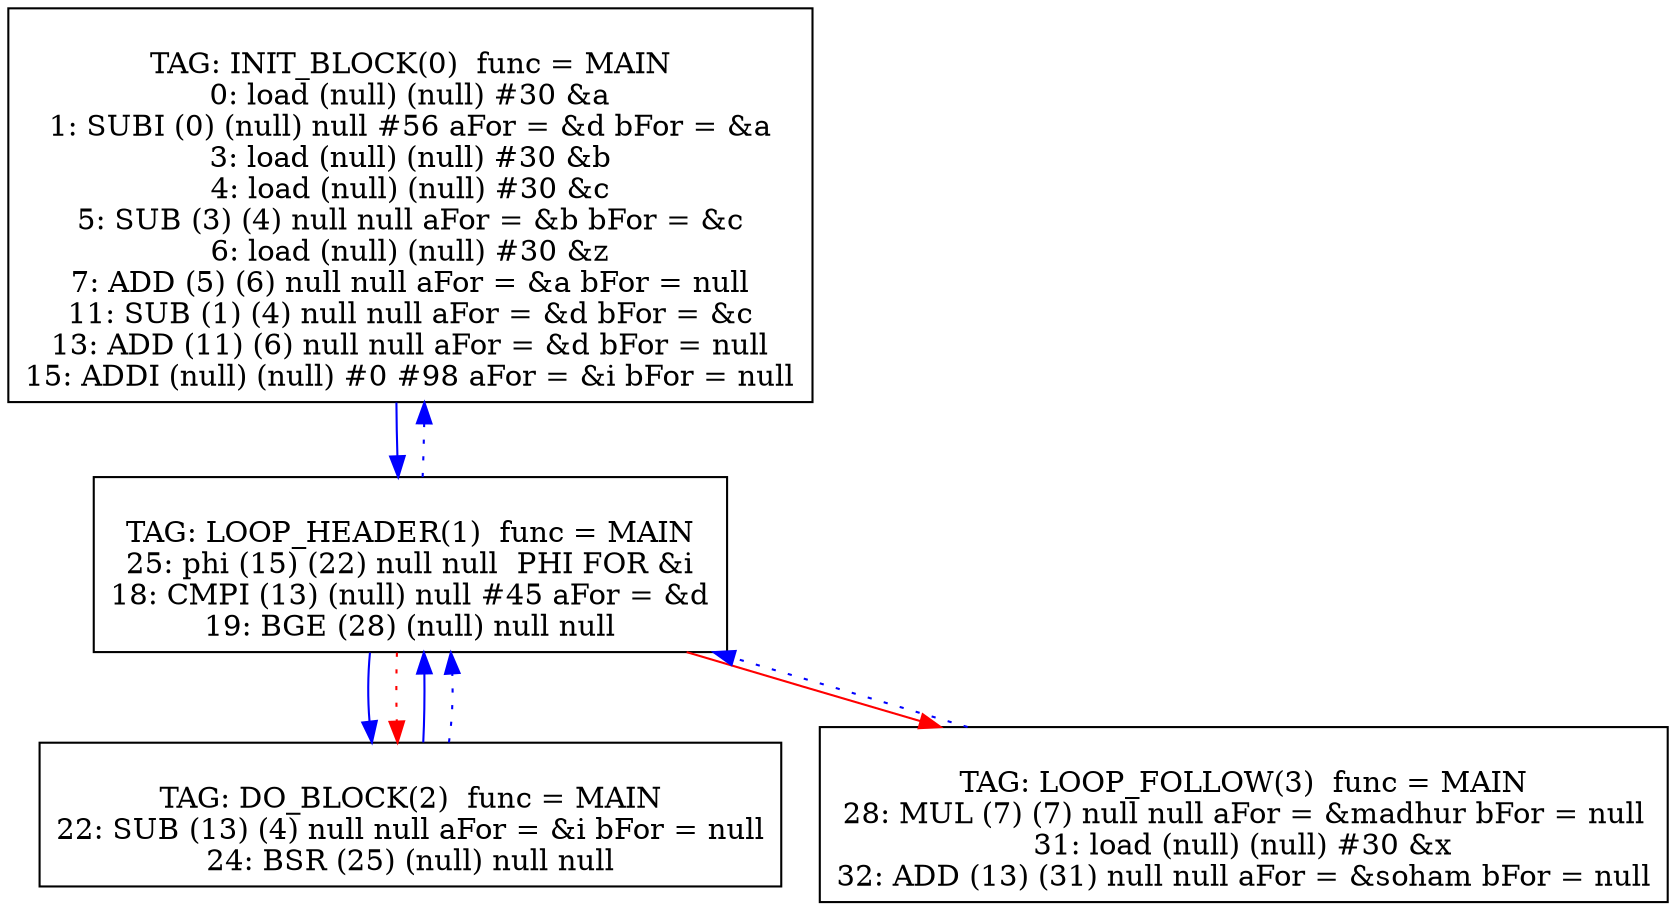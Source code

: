 digraph {
0[label="
TAG: INIT_BLOCK(0)  func = MAIN
0: load (null) (null) #30 &a
1: SUBI (0) (null) null #56 aFor = &d bFor = &a
3: load (null) (null) #30 &b
4: load (null) (null) #30 &c
5: SUB (3) (4) null null aFor = &b bFor = &c
6: load (null) (null) #30 &z
7: ADD (5) (6) null null aFor = &a bFor = null
11: SUB (1) (4) null null aFor = &d bFor = &c
13: ADD (11) (6) null null aFor = &d bFor = null
15: ADDI (null) (null) #0 #98 aFor = &i bFor = null
"];
0[shape=box];
0 -> 1[color=blue]
1[label="
TAG: LOOP_HEADER(1)  func = MAIN
25: phi (15) (22) null null  PHI FOR &i
18: CMPI (13) (null) null #45 aFor = &d
19: BGE (28) (null) null null
"];
1[shape=box];
1 -> 2[color=blue]
1 -> 3[color=red]
1 -> 0[color=blue][style=dotted]
1 -> 2[color=red][style=dotted]
2[label="
TAG: DO_BLOCK(2)  func = MAIN
22: SUB (13) (4) null null aFor = &i bFor = null
24: BSR (25) (null) null null
"];
2[shape=box];
2 -> 1[color=blue]
2 -> 1[color=blue][style=dotted]
3[label="
TAG: LOOP_FOLLOW(3)  func = MAIN
28: MUL (7) (7) null null aFor = &madhur bFor = null
31: load (null) (null) #30 &x
32: ADD (13) (31) null null aFor = &soham bFor = null
"];
3[shape=box];
3 -> 1[color=blue][style=dotted]
}